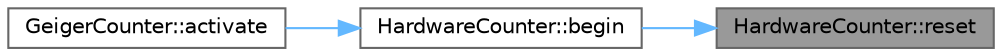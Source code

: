 digraph "HardwareCounter::reset"
{
 // LATEX_PDF_SIZE
  bgcolor="transparent";
  edge [fontname=Helvetica,fontsize=10,labelfontname=Helvetica,labelfontsize=10];
  node [fontname=Helvetica,fontsize=10,shape=box,height=0.2,width=0.4];
  rankdir="RL";
  Node1 [id="Node000001",label="HardwareCounter::reset",height=0.2,width=0.4,color="gray40", fillcolor="grey60", style="filled", fontcolor="black",tooltip=" "];
  Node1 -> Node2 [id="edge3_Node000001_Node000002",dir="back",color="steelblue1",style="solid",tooltip=" "];
  Node2 [id="Node000002",label="HardwareCounter::begin",height=0.2,width=0.4,color="grey40", fillcolor="white", style="filled",URL="$class_hardware_counter.html#a8fea25ffc725082777e559bca13f5db7",tooltip=" "];
  Node2 -> Node3 [id="edge4_Node000002_Node000003",dir="back",color="steelblue1",style="solid",tooltip=" "];
  Node3 [id="Node000003",label="GeigerCounter::activate",height=0.2,width=0.4,color="grey40", fillcolor="white", style="filled",URL="$class_geiger_counter.html#a20619a3dcabbac2b7595322d283ccb72",tooltip=" "];
}
